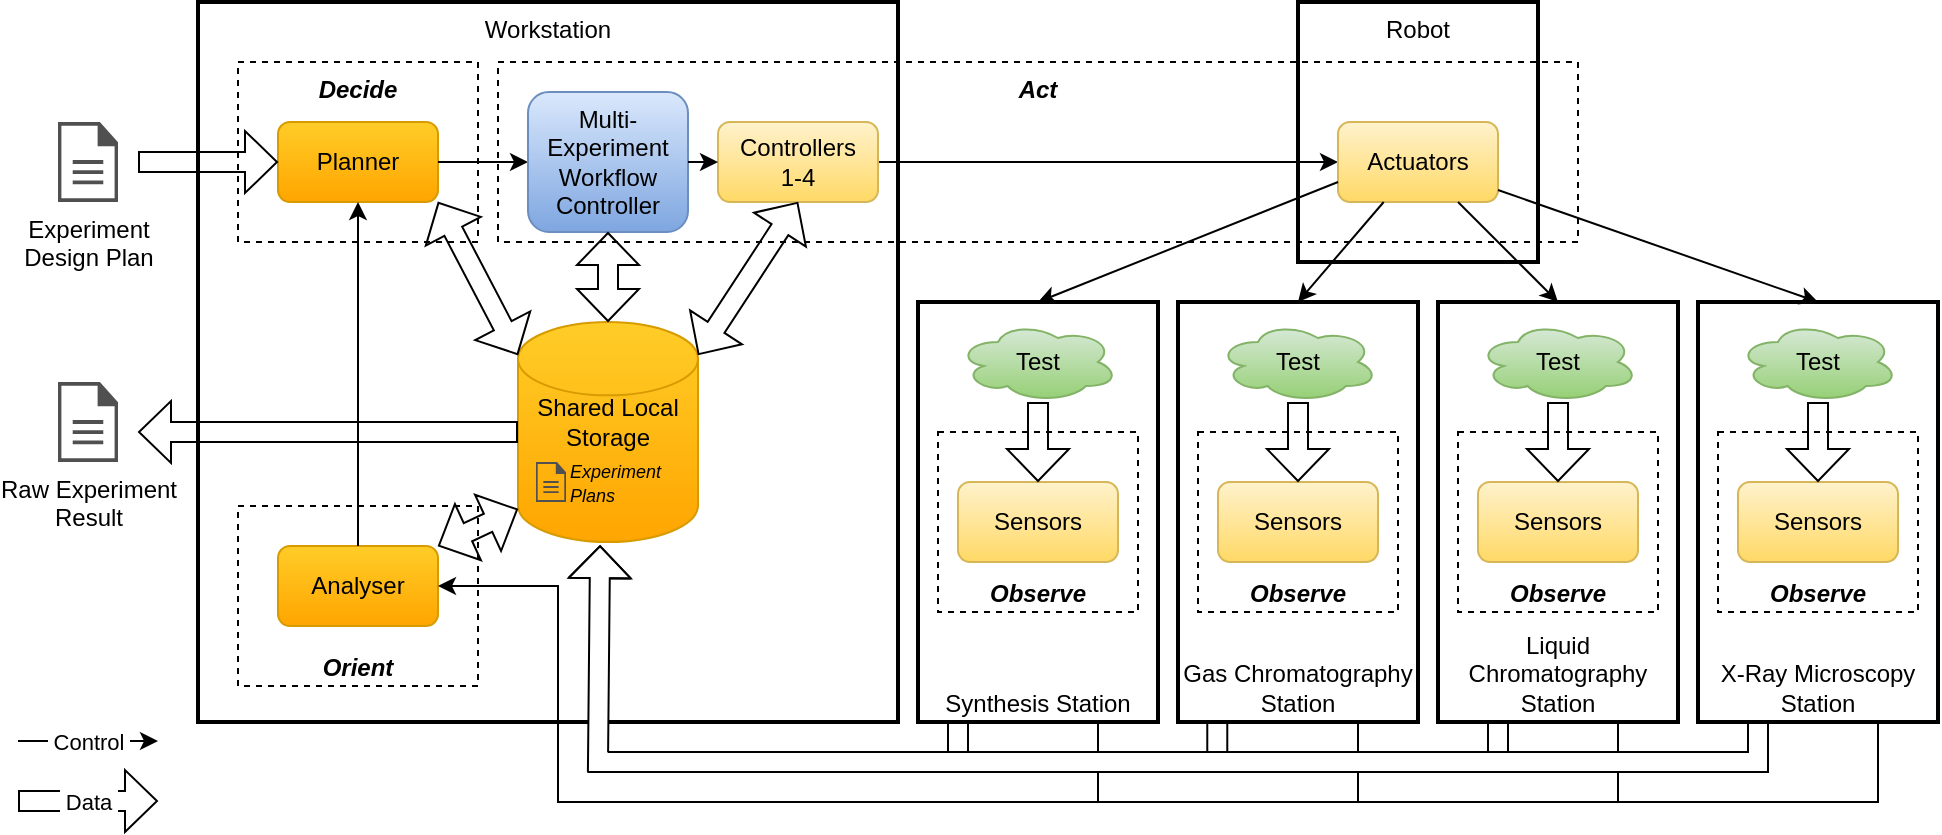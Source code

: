 <mxfile version="21.3.2" type="device">
  <diagram id="P3egCbBItE-vjyixLVVF" name="Page-1">
    <mxGraphModel dx="1369" dy="753" grid="1" gridSize="10" guides="1" tooltips="1" connect="1" arrows="1" fold="1" page="1" pageScale="1" pageWidth="1100" pageHeight="850" math="0" shadow="0">
      <root>
        <mxCell id="0" />
        <mxCell id="1" parent="0" />
        <mxCell id="jG6GozPqLwCsJcZ_Rk5A-28" value="" style="shape=flexArrow;endArrow=none;html=1;rounded=0;exitX=0.25;exitY=1;exitDx=0;exitDy=0;endSize=5;startSize=5;endFill=0;" edge="1" parent="1">
          <mxGeometry width="50" height="50" relative="1" as="geometry">
            <mxPoint x="769.64" y="420" as="sourcePoint" />
            <mxPoint x="769.64" y="445" as="targetPoint" />
            <Array as="points" />
          </mxGeometry>
        </mxCell>
        <mxCell id="jG6GozPqLwCsJcZ_Rk5A-29" value="" style="shape=flexArrow;endArrow=none;html=1;rounded=0;exitX=0.25;exitY=1;exitDx=0;exitDy=0;endSize=5;startSize=5;endFill=0;" edge="1" parent="1">
          <mxGeometry width="50" height="50" relative="1" as="geometry">
            <mxPoint x="640" y="411" as="sourcePoint" />
            <mxPoint x="640" y="436" as="targetPoint" />
            <Array as="points" />
          </mxGeometry>
        </mxCell>
        <mxCell id="GU0txmYf8OZSagTrjstG-6" value="&lt;div&gt;Workstation&lt;/div&gt;" style="rounded=0;whiteSpace=wrap;html=1;verticalAlign=top;spacing=2;strokeWidth=2;" parent="1" vertex="1">
          <mxGeometry x="260" y="60" width="350" height="360" as="geometry" />
        </mxCell>
        <mxCell id="jG6GozPqLwCsJcZ_Rk5A-32" value="" style="endArrow=none;html=1;rounded=0;exitX=0.75;exitY=1;exitDx=0;exitDy=0;endFill=0;" edge="1" parent="1">
          <mxGeometry width="50" height="50" relative="1" as="geometry">
            <mxPoint x="710" y="420" as="sourcePoint" />
            <mxPoint x="710" y="460" as="targetPoint" />
            <Array as="points" />
          </mxGeometry>
        </mxCell>
        <mxCell id="jG6GozPqLwCsJcZ_Rk5A-31" value="" style="endArrow=none;html=1;rounded=0;exitX=0.75;exitY=1;exitDx=0;exitDy=0;endFill=0;" edge="1" parent="1">
          <mxGeometry width="50" height="50" relative="1" as="geometry">
            <mxPoint x="840" y="420" as="sourcePoint" />
            <mxPoint x="840" y="460" as="targetPoint" />
            <Array as="points" />
          </mxGeometry>
        </mxCell>
        <mxCell id="jG6GozPqLwCsJcZ_Rk5A-30" value="" style="endArrow=none;html=1;rounded=0;exitX=0.75;exitY=1;exitDx=0;exitDy=0;endFill=0;" edge="1" parent="1" source="jG6GozPqLwCsJcZ_Rk5A-6">
          <mxGeometry width="50" height="50" relative="1" as="geometry">
            <mxPoint x="1135" y="608" as="sourcePoint" />
            <mxPoint x="970" y="460" as="targetPoint" />
            <Array as="points" />
          </mxGeometry>
        </mxCell>
        <mxCell id="jG6GozPqLwCsJcZ_Rk5A-26" value="" style="shape=flexArrow;endArrow=none;html=1;rounded=0;exitX=0.25;exitY=1;exitDx=0;exitDy=0;endSize=5;startSize=5;endFill=0;" edge="1" parent="1" source="jG6GozPqLwCsJcZ_Rk5A-6">
          <mxGeometry width="50" height="50" relative="1" as="geometry">
            <mxPoint x="905" y="415" as="sourcePoint" />
            <mxPoint x="910" y="440" as="targetPoint" />
            <Array as="points" />
          </mxGeometry>
        </mxCell>
        <mxCell id="GU0txmYf8OZSagTrjstG-5" value="&lt;div&gt;Robot&lt;/div&gt;" style="rounded=0;whiteSpace=wrap;html=1;verticalAlign=top;spacing=2;strokeWidth=2;" parent="1" vertex="1">
          <mxGeometry x="810" y="60" width="120" height="130" as="geometry" />
        </mxCell>
        <mxCell id="GU0txmYf8OZSagTrjstG-4" value="Synthesis Station" style="rounded=0;whiteSpace=wrap;html=1;verticalAlign=bottom;spacing=2;strokeWidth=2;" parent="1" vertex="1">
          <mxGeometry x="620" y="210" width="120" height="210" as="geometry" />
        </mxCell>
        <mxCell id="ZZdG2KbTojn6cw3QZEdF-10" value="&lt;i&gt;&lt;b&gt;Orient&lt;/b&gt;&lt;/i&gt;" style="rounded=0;whiteSpace=wrap;html=1;dashed=1;fillColor=none;verticalAlign=bottom;" parent="1" vertex="1">
          <mxGeometry x="280" y="312" width="120" height="90" as="geometry" />
        </mxCell>
        <mxCell id="ZZdG2KbTojn6cw3QZEdF-11" value="&lt;b&gt;&lt;i&gt;Decide&lt;/i&gt;&lt;/b&gt;" style="rounded=0;whiteSpace=wrap;html=1;dashed=1;fillColor=none;verticalAlign=top;" parent="1" vertex="1">
          <mxGeometry x="280" y="90" width="120" height="90" as="geometry" />
        </mxCell>
        <mxCell id="ZZdG2KbTojn6cw3QZEdF-12" value="&lt;b&gt;&lt;i&gt;Act&lt;/i&gt;&lt;/b&gt;" style="rounded=0;whiteSpace=wrap;html=1;dashed=1;fillColor=none;verticalAlign=top;" parent="1" vertex="1">
          <mxGeometry x="410" y="90" width="540" height="90" as="geometry" />
        </mxCell>
        <mxCell id="ZZdG2KbTojn6cw3QZEdF-9" value="&lt;i&gt;&lt;b&gt;Observe&lt;/b&gt;&lt;/i&gt;" style="rounded=0;whiteSpace=wrap;html=1;dashed=1;fillColor=none;verticalAlign=bottom;" parent="1" vertex="1">
          <mxGeometry x="630" y="275" width="100" height="90" as="geometry" />
        </mxCell>
        <mxCell id="8yW3HtKEOS8D6HbiddwS-1" value="Experiment&lt;br&gt;Design Plan" style="sketch=0;pointerEvents=1;shadow=0;dashed=0;html=1;strokeColor=none;fillColor=#505050;labelPosition=center;verticalLabelPosition=bottom;verticalAlign=top;outlineConnect=0;align=center;shape=mxgraph.office.concepts.document;" parent="1" vertex="1">
          <mxGeometry x="190" y="120" width="30" height="40" as="geometry" />
        </mxCell>
        <mxCell id="8yW3HtKEOS8D6HbiddwS-2" value="Planner" style="rounded=1;whiteSpace=wrap;html=1;fillColor=#ffcd28;gradientColor=#ffa500;strokeColor=#d79b00;" parent="1" vertex="1">
          <mxGeometry x="300" y="120" width="80" height="40" as="geometry" />
        </mxCell>
        <mxCell id="8yW3HtKEOS8D6HbiddwS-9" value="" style="endArrow=classic;html=1;rounded=0;entryX=0;entryY=0.5;entryDx=0;entryDy=0;exitX=1;exitY=0.5;exitDx=0;exitDy=0;" parent="1" source="2AaaGLkXUIrztsOo1qRx-1" target="ZZdG2KbTojn6cw3QZEdF-2" edge="1">
          <mxGeometry width="50" height="50" relative="1" as="geometry">
            <mxPoint x="590" y="140" as="sourcePoint" />
            <mxPoint x="500" y="170" as="targetPoint" />
          </mxGeometry>
        </mxCell>
        <mxCell id="8yW3HtKEOS8D6HbiddwS-4" value="Test" style="ellipse;shape=cloud;whiteSpace=wrap;html=1;fillColor=#d5e8d4;gradientColor=#97d077;strokeColor=#82b366;" parent="1" vertex="1">
          <mxGeometry x="640" y="220" width="80" height="40" as="geometry" />
        </mxCell>
        <mxCell id="ZZdG2KbTojn6cw3QZEdF-1" value="Sensors" style="rounded=1;whiteSpace=wrap;html=1;fillColor=#fff2cc;gradientColor=#ffd966;strokeColor=#d6b656;" parent="1" vertex="1">
          <mxGeometry x="640" y="300" width="80" height="40" as="geometry" />
        </mxCell>
        <mxCell id="ZZdG2KbTojn6cw3QZEdF-2" value="Actuators" style="rounded=1;whiteSpace=wrap;html=1;fillColor=#fff2cc;gradientColor=#ffd966;strokeColor=#d6b656;" parent="1" vertex="1">
          <mxGeometry x="830" y="120" width="80" height="40" as="geometry" />
        </mxCell>
        <mxCell id="ZZdG2KbTojn6cw3QZEdF-3" value="" style="endArrow=classic;html=1;rounded=0;exitX=0;exitY=0.75;exitDx=0;exitDy=0;entryX=0.5;entryY=0;entryDx=0;entryDy=0;" parent="1" source="ZZdG2KbTojn6cw3QZEdF-2" target="GU0txmYf8OZSagTrjstG-4" edge="1">
          <mxGeometry width="50" height="50" relative="1" as="geometry">
            <mxPoint x="820" y="400" as="sourcePoint" />
            <mxPoint x="940" y="220" as="targetPoint" />
          </mxGeometry>
        </mxCell>
        <mxCell id="ZZdG2KbTojn6cw3QZEdF-5" value="Analyser" style="rounded=1;whiteSpace=wrap;html=1;fillColor=#ffcd28;gradientColor=#ffa500;strokeColor=#d79b00;" parent="1" vertex="1">
          <mxGeometry x="300" y="332" width="80" height="40" as="geometry" />
        </mxCell>
        <mxCell id="ZZdG2KbTojn6cw3QZEdF-6" value="" style="endArrow=classic;html=1;rounded=0;exitX=0.75;exitY=1;exitDx=0;exitDy=0;entryX=1;entryY=0.5;entryDx=0;entryDy=0;" parent="1" source="jG6GozPqLwCsJcZ_Rk5A-17" target="ZZdG2KbTojn6cw3QZEdF-5" edge="1">
          <mxGeometry width="50" height="50" relative="1" as="geometry">
            <mxPoint x="400" y="462" as="sourcePoint" />
            <mxPoint x="450" y="412" as="targetPoint" />
            <Array as="points">
              <mxPoint x="1100" y="460" />
              <mxPoint x="440" y="460" />
              <mxPoint x="440" y="352" />
            </Array>
          </mxGeometry>
        </mxCell>
        <mxCell id="ZZdG2KbTojn6cw3QZEdF-7" value="" style="endArrow=classic;html=1;rounded=0;exitX=0.5;exitY=0;exitDx=0;exitDy=0;entryX=0.5;entryY=1;entryDx=0;entryDy=0;" parent="1" source="ZZdG2KbTojn6cw3QZEdF-5" target="8yW3HtKEOS8D6HbiddwS-2" edge="1">
          <mxGeometry width="50" height="50" relative="1" as="geometry">
            <mxPoint x="380" y="410" as="sourcePoint" />
            <mxPoint x="430" y="360" as="targetPoint" />
          </mxGeometry>
        </mxCell>
        <mxCell id="ivcJ0Vw7QY5pCtP25yYA-1" value="&lt;font style=&quot;font-size: 16px&quot;&gt;&amp;nbsp;&lt;/font&gt;&lt;br style=&quot;font-size: 14px&quot;&gt;Shared Local&lt;br&gt;Storage&lt;br&gt;&amp;nbsp;&lt;br&gt;&amp;nbsp;" style="strokeWidth=1;html=1;shape=mxgraph.flowchart.database;whiteSpace=wrap;labelBackgroundColor=none;fillColor=#ffcd28;gradientColor=#ffa500;strokeColor=#d79b00;" parent="1" vertex="1">
          <mxGeometry x="420" y="220" width="90" height="110" as="geometry" />
        </mxCell>
        <mxCell id="ivcJ0Vw7QY5pCtP25yYA-2" value="" style="shape=flexArrow;endArrow=classic;html=1;rounded=0;exitX=0.25;exitY=1;exitDx=0;exitDy=0;entryX=0.456;entryY=1.014;entryDx=0;entryDy=0;entryPerimeter=0;endSize=5;startSize=5;fillColor=default;" parent="1" source="jG6GozPqLwCsJcZ_Rk5A-17" target="ivcJ0Vw7QY5pCtP25yYA-1" edge="1">
          <mxGeometry width="50" height="50" relative="1" as="geometry">
            <mxPoint x="400" y="442" as="sourcePoint" />
            <mxPoint x="510" y="290" as="targetPoint" />
            <Array as="points">
              <mxPoint x="1040" y="440" />
              <mxPoint x="460" y="440" />
            </Array>
          </mxGeometry>
        </mxCell>
        <mxCell id="ivcJ0Vw7QY5pCtP25yYA-3" value="" style="shape=flexArrow;endArrow=classic;html=1;rounded=0;exitX=0;exitY=0.85;exitDx=0;exitDy=0;entryX=1;entryY=0;entryDx=0;entryDy=0;exitPerimeter=0;startArrow=block;startSize=5;endSize=5;" parent="1" source="ivcJ0Vw7QY5pCtP25yYA-1" target="ZZdG2KbTojn6cw3QZEdF-5" edge="1">
          <mxGeometry width="50" height="50" relative="1" as="geometry">
            <mxPoint x="400" y="290" as="sourcePoint" />
            <mxPoint x="530" y="322" as="targetPoint" />
          </mxGeometry>
        </mxCell>
        <mxCell id="ivcJ0Vw7QY5pCtP25yYA-5" value="" style="shape=flexArrow;endArrow=classic;html=1;rounded=0;exitX=0;exitY=0.15;exitDx=0;exitDy=0;entryX=1;entryY=1;entryDx=0;entryDy=0;exitPerimeter=0;startArrow=block;startSize=5;endSize=5;" parent="1" source="ivcJ0Vw7QY5pCtP25yYA-1" target="8yW3HtKEOS8D6HbiddwS-2" edge="1">
          <mxGeometry width="50" height="50" relative="1" as="geometry">
            <mxPoint x="470" y="270" as="sourcePoint" />
            <mxPoint x="390" y="290" as="targetPoint" />
          </mxGeometry>
        </mxCell>
        <mxCell id="ivcJ0Vw7QY5pCtP25yYA-6" value="" style="shape=flexArrow;endArrow=classic;html=1;rounded=0;exitX=0.5;exitY=1;exitDx=0;exitDy=0;entryX=0.5;entryY=0;entryDx=0;entryDy=0;endSize=5;startSize=5;" parent="1" source="8yW3HtKEOS8D6HbiddwS-4" target="ZZdG2KbTojn6cw3QZEdF-1" edge="1">
          <mxGeometry width="50" height="50" relative="1" as="geometry">
            <mxPoint x="680" y="275" as="sourcePoint" />
            <mxPoint x="610" y="296" as="targetPoint" />
          </mxGeometry>
        </mxCell>
        <mxCell id="ivcJ0Vw7QY5pCtP25yYA-10" value="" style="shape=flexArrow;endArrow=classic;html=1;rounded=0;endSize=5;startSize=5;entryX=0;entryY=0.5;entryDx=0;entryDy=0;" parent="1" target="8yW3HtKEOS8D6HbiddwS-2" edge="1">
          <mxGeometry width="50" height="50" relative="1" as="geometry">
            <mxPoint x="230" y="140" as="sourcePoint" />
            <mxPoint x="680" y="240" as="targetPoint" />
          </mxGeometry>
        </mxCell>
        <mxCell id="2AaaGLkXUIrztsOo1qRx-1" value="Controllers&lt;br&gt;1-4" style="rounded=1;whiteSpace=wrap;html=1;fillColor=#fff2cc;gradientColor=#ffd966;strokeColor=#d6b656;" parent="1" vertex="1">
          <mxGeometry x="520" y="120" width="80" height="40" as="geometry" />
        </mxCell>
        <mxCell id="2AaaGLkXUIrztsOo1qRx-2" value="" style="endArrow=classic;html=1;rounded=0;entryX=0;entryY=0.5;entryDx=0;entryDy=0;" parent="1" source="8yW3HtKEOS8D6HbiddwS-2" target="jG6GozPqLwCsJcZ_Rk5A-33" edge="1">
          <mxGeometry width="50" height="50" relative="1" as="geometry">
            <mxPoint x="500" y="150" as="sourcePoint" />
            <mxPoint x="430" y="140" as="targetPoint" />
          </mxGeometry>
        </mxCell>
        <mxCell id="2AaaGLkXUIrztsOo1qRx-3" value="" style="shape=flexArrow;endArrow=classic;html=1;rounded=0;entryX=0.5;entryY=1;entryDx=0;entryDy=0;startArrow=block;startSize=5;endSize=5;exitX=1;exitY=0.15;exitDx=0;exitDy=0;exitPerimeter=0;" parent="1" source="ivcJ0Vw7QY5pCtP25yYA-1" target="2AaaGLkXUIrztsOo1qRx-1" edge="1">
          <mxGeometry width="50" height="50" relative="1" as="geometry">
            <mxPoint x="470" y="190" as="sourcePoint" />
            <mxPoint x="390" y="170" as="targetPoint" />
          </mxGeometry>
        </mxCell>
        <mxCell id="SNRxcdce0F2Zpgt7-SSr-9" value="&lt;i&gt;&lt;font style=&quot;font-size: 9px&quot;&gt;Experiment&lt;br&gt;Plans&lt;/font&gt;&lt;/i&gt;" style="text;html=1;align=left;verticalAlign=middle;resizable=0;points=[];autosize=1;strokeColor=none;fillColor=none;fontSize=10;" parent="1" vertex="1">
          <mxGeometry x="444" y="280" width="70" height="40" as="geometry" />
        </mxCell>
        <mxCell id="SNRxcdce0F2Zpgt7-SSr-10" value="" style="sketch=0;pointerEvents=1;shadow=0;dashed=0;html=1;strokeColor=none;fillColor=#505050;labelPosition=center;verticalLabelPosition=bottom;verticalAlign=top;outlineConnect=0;align=center;shape=mxgraph.office.concepts.document;" parent="1" vertex="1">
          <mxGeometry x="429" y="290" width="15" height="20" as="geometry" />
        </mxCell>
        <mxCell id="V2GhJfDMFdKhJT4zETZQ-1" value="Raw Experiment&lt;br&gt;Result" style="sketch=0;pointerEvents=1;shadow=0;dashed=0;html=1;strokeColor=none;fillColor=#505050;labelPosition=center;verticalLabelPosition=bottom;verticalAlign=top;outlineConnect=0;align=center;shape=mxgraph.office.concepts.document;" parent="1" vertex="1">
          <mxGeometry x="190" y="250" width="30" height="40" as="geometry" />
        </mxCell>
        <mxCell id="V2GhJfDMFdKhJT4zETZQ-2" value="" style="shape=flexArrow;endArrow=classic;html=1;rounded=0;endSize=5;startSize=5;exitX=0;exitY=0.5;exitDx=0;exitDy=0;exitPerimeter=0;" parent="1" source="ivcJ0Vw7QY5pCtP25yYA-1" edge="1">
          <mxGeometry width="50" height="50" relative="1" as="geometry">
            <mxPoint x="650" y="460" as="sourcePoint" />
            <mxPoint x="230" y="275" as="targetPoint" />
          </mxGeometry>
        </mxCell>
        <mxCell id="D8CCdXzMlvGCb-M7EkEC-5" value="&amp;nbsp;Control&amp;nbsp;" style="endArrow=classic;html=1;rounded=0;entryX=0;entryY=0.5;entryDx=0;entryDy=0;" parent="1" edge="1">
          <mxGeometry width="50" height="50" relative="1" as="geometry">
            <mxPoint x="170" y="429.5" as="sourcePoint" />
            <mxPoint x="240" y="429.5" as="targetPoint" />
          </mxGeometry>
        </mxCell>
        <mxCell id="D8CCdXzMlvGCb-M7EkEC-6" value="&amp;nbsp;Data&amp;nbsp;" style="shape=flexArrow;endArrow=classic;html=1;rounded=0;endSize=5;startSize=5;" parent="1" edge="1">
          <mxGeometry width="50" height="50" relative="1" as="geometry">
            <mxPoint x="170" y="459.5" as="sourcePoint" />
            <mxPoint x="240" y="459.5" as="targetPoint" />
          </mxGeometry>
        </mxCell>
        <mxCell id="jG6GozPqLwCsJcZ_Rk5A-1" value="Gas Chromatography Station" style="rounded=0;whiteSpace=wrap;html=1;verticalAlign=bottom;spacing=2;strokeWidth=2;" vertex="1" parent="1">
          <mxGeometry x="750" y="210" width="120" height="210" as="geometry" />
        </mxCell>
        <mxCell id="jG6GozPqLwCsJcZ_Rk5A-2" value="&lt;i&gt;&lt;b&gt;Observe&lt;/b&gt;&lt;/i&gt;" style="rounded=0;whiteSpace=wrap;html=1;dashed=1;fillColor=none;verticalAlign=bottom;" vertex="1" parent="1">
          <mxGeometry x="760" y="275" width="100" height="90" as="geometry" />
        </mxCell>
        <mxCell id="jG6GozPqLwCsJcZ_Rk5A-3" value="Test" style="ellipse;shape=cloud;whiteSpace=wrap;html=1;fillColor=#d5e8d4;gradientColor=#97d077;strokeColor=#82b366;" vertex="1" parent="1">
          <mxGeometry x="770" y="220" width="80" height="40" as="geometry" />
        </mxCell>
        <mxCell id="jG6GozPqLwCsJcZ_Rk5A-4" value="Sensors" style="rounded=1;whiteSpace=wrap;html=1;fillColor=#fff2cc;gradientColor=#ffd966;strokeColor=#d6b656;" vertex="1" parent="1">
          <mxGeometry x="770" y="300" width="80" height="40" as="geometry" />
        </mxCell>
        <mxCell id="jG6GozPqLwCsJcZ_Rk5A-5" value="" style="shape=flexArrow;endArrow=classic;html=1;rounded=0;exitX=0.5;exitY=1;exitDx=0;exitDy=0;entryX=0.5;entryY=0;entryDx=0;entryDy=0;endSize=5;startSize=5;" edge="1" parent="1" source="jG6GozPqLwCsJcZ_Rk5A-3" target="jG6GozPqLwCsJcZ_Rk5A-4">
          <mxGeometry width="50" height="50" relative="1" as="geometry">
            <mxPoint x="810" y="275" as="sourcePoint" />
            <mxPoint x="740" y="296" as="targetPoint" />
          </mxGeometry>
        </mxCell>
        <mxCell id="jG6GozPqLwCsJcZ_Rk5A-6" value="Liquid Chromatography Station" style="rounded=0;whiteSpace=wrap;html=1;verticalAlign=bottom;spacing=2;strokeWidth=2;" vertex="1" parent="1">
          <mxGeometry x="880" y="210" width="120" height="210" as="geometry" />
        </mxCell>
        <mxCell id="jG6GozPqLwCsJcZ_Rk5A-7" value="&lt;i&gt;&lt;b&gt;Observe&lt;/b&gt;&lt;/i&gt;" style="rounded=0;whiteSpace=wrap;html=1;dashed=1;fillColor=none;verticalAlign=bottom;" vertex="1" parent="1">
          <mxGeometry x="890" y="275" width="100" height="90" as="geometry" />
        </mxCell>
        <mxCell id="jG6GozPqLwCsJcZ_Rk5A-8" value="Test" style="ellipse;shape=cloud;whiteSpace=wrap;html=1;fillColor=#d5e8d4;gradientColor=#97d077;strokeColor=#82b366;" vertex="1" parent="1">
          <mxGeometry x="900" y="220" width="80" height="40" as="geometry" />
        </mxCell>
        <mxCell id="jG6GozPqLwCsJcZ_Rk5A-9" value="Sensors" style="rounded=1;whiteSpace=wrap;html=1;fillColor=#fff2cc;gradientColor=#ffd966;strokeColor=#d6b656;" vertex="1" parent="1">
          <mxGeometry x="900" y="300" width="80" height="40" as="geometry" />
        </mxCell>
        <mxCell id="jG6GozPqLwCsJcZ_Rk5A-10" value="" style="shape=flexArrow;endArrow=classic;html=1;rounded=0;exitX=0.5;exitY=1;exitDx=0;exitDy=0;entryX=0.5;entryY=0;entryDx=0;entryDy=0;endSize=5;startSize=5;" edge="1" parent="1" source="jG6GozPqLwCsJcZ_Rk5A-8" target="jG6GozPqLwCsJcZ_Rk5A-9">
          <mxGeometry width="50" height="50" relative="1" as="geometry">
            <mxPoint x="940" y="275" as="sourcePoint" />
            <mxPoint x="870" y="296" as="targetPoint" />
          </mxGeometry>
        </mxCell>
        <mxCell id="jG6GozPqLwCsJcZ_Rk5A-17" value="X-Ray Microscopy Station" style="rounded=0;whiteSpace=wrap;html=1;verticalAlign=bottom;spacing=2;strokeWidth=2;" vertex="1" parent="1">
          <mxGeometry x="1010" y="210" width="120" height="210" as="geometry" />
        </mxCell>
        <mxCell id="jG6GozPqLwCsJcZ_Rk5A-18" value="&lt;i&gt;&lt;b&gt;Observe&lt;/b&gt;&lt;/i&gt;" style="rounded=0;whiteSpace=wrap;html=1;dashed=1;fillColor=none;verticalAlign=bottom;" vertex="1" parent="1">
          <mxGeometry x="1020" y="275" width="100" height="90" as="geometry" />
        </mxCell>
        <mxCell id="jG6GozPqLwCsJcZ_Rk5A-19" value="Test" style="ellipse;shape=cloud;whiteSpace=wrap;html=1;fillColor=#d5e8d4;gradientColor=#97d077;strokeColor=#82b366;" vertex="1" parent="1">
          <mxGeometry x="1030" y="220" width="80" height="40" as="geometry" />
        </mxCell>
        <mxCell id="jG6GozPqLwCsJcZ_Rk5A-20" value="Sensors" style="rounded=1;whiteSpace=wrap;html=1;fillColor=#fff2cc;gradientColor=#ffd966;strokeColor=#d6b656;" vertex="1" parent="1">
          <mxGeometry x="1030" y="300" width="80" height="40" as="geometry" />
        </mxCell>
        <mxCell id="jG6GozPqLwCsJcZ_Rk5A-21" value="" style="shape=flexArrow;endArrow=classic;html=1;rounded=0;exitX=0.5;exitY=1;exitDx=0;exitDy=0;entryX=0.5;entryY=0;entryDx=0;entryDy=0;endSize=5;startSize=5;" edge="1" parent="1" source="jG6GozPqLwCsJcZ_Rk5A-19" target="jG6GozPqLwCsJcZ_Rk5A-20">
          <mxGeometry width="50" height="50" relative="1" as="geometry">
            <mxPoint x="1070" y="275" as="sourcePoint" />
            <mxPoint x="1000" y="296" as="targetPoint" />
          </mxGeometry>
        </mxCell>
        <mxCell id="jG6GozPqLwCsJcZ_Rk5A-22" value="" style="endArrow=classic;html=1;rounded=0;entryX=0.5;entryY=0;entryDx=0;entryDy=0;" edge="1" parent="1" source="ZZdG2KbTojn6cw3QZEdF-2" target="jG6GozPqLwCsJcZ_Rk5A-1">
          <mxGeometry width="50" height="50" relative="1" as="geometry">
            <mxPoint x="950" y="170" as="sourcePoint" />
            <mxPoint x="710" y="220" as="targetPoint" />
          </mxGeometry>
        </mxCell>
        <mxCell id="jG6GozPqLwCsJcZ_Rk5A-23" value="" style="endArrow=classic;html=1;rounded=0;entryX=0.5;entryY=0;entryDx=0;entryDy=0;" edge="1" parent="1" source="ZZdG2KbTojn6cw3QZEdF-2" target="jG6GozPqLwCsJcZ_Rk5A-6">
          <mxGeometry width="50" height="50" relative="1" as="geometry">
            <mxPoint x="957" y="168" as="sourcePoint" />
            <mxPoint x="870" y="220" as="targetPoint" />
          </mxGeometry>
        </mxCell>
        <mxCell id="jG6GozPqLwCsJcZ_Rk5A-24" value="" style="endArrow=classic;html=1;rounded=0;entryX=0.5;entryY=0;entryDx=0;entryDy=0;" edge="1" parent="1" source="ZZdG2KbTojn6cw3QZEdF-2" target="jG6GozPqLwCsJcZ_Rk5A-17">
          <mxGeometry width="50" height="50" relative="1" as="geometry">
            <mxPoint x="950" y="170" as="sourcePoint" />
            <mxPoint x="1030" y="220" as="targetPoint" />
          </mxGeometry>
        </mxCell>
        <mxCell id="jG6GozPqLwCsJcZ_Rk5A-33" value="Multi-&lt;br&gt;Experiment&lt;br&gt;Workflow&lt;br&gt;Controller" style="rounded=1;whiteSpace=wrap;html=1;fillColor=#dae8fc;gradientColor=#7ea6e0;strokeColor=#6c8ebf;" vertex="1" parent="1">
          <mxGeometry x="425" y="105" width="80" height="70" as="geometry" />
        </mxCell>
        <mxCell id="jG6GozPqLwCsJcZ_Rk5A-35" value="" style="endArrow=classic;html=1;rounded=0;entryX=0;entryY=0.5;entryDx=0;entryDy=0;exitX=1;exitY=0.5;exitDx=0;exitDy=0;" edge="1" parent="1" source="jG6GozPqLwCsJcZ_Rk5A-33" target="2AaaGLkXUIrztsOo1qRx-1">
          <mxGeometry width="50" height="50" relative="1" as="geometry">
            <mxPoint x="366" y="130" as="sourcePoint" />
            <mxPoint x="420" y="65" as="targetPoint" />
          </mxGeometry>
        </mxCell>
        <mxCell id="jG6GozPqLwCsJcZ_Rk5A-36" value="" style="shape=flexArrow;endArrow=classic;html=1;rounded=0;entryX=0.5;entryY=1;entryDx=0;entryDy=0;startArrow=block;startSize=5;endSize=5;exitX=0.5;exitY=0;exitDx=0;exitDy=0;exitPerimeter=0;" edge="1" parent="1" source="ivcJ0Vw7QY5pCtP25yYA-1" target="jG6GozPqLwCsJcZ_Rk5A-33">
          <mxGeometry width="50" height="50" relative="1" as="geometry">
            <mxPoint x="500" y="217" as="sourcePoint" />
            <mxPoint x="570" y="170" as="targetPoint" />
          </mxGeometry>
        </mxCell>
      </root>
    </mxGraphModel>
  </diagram>
</mxfile>

